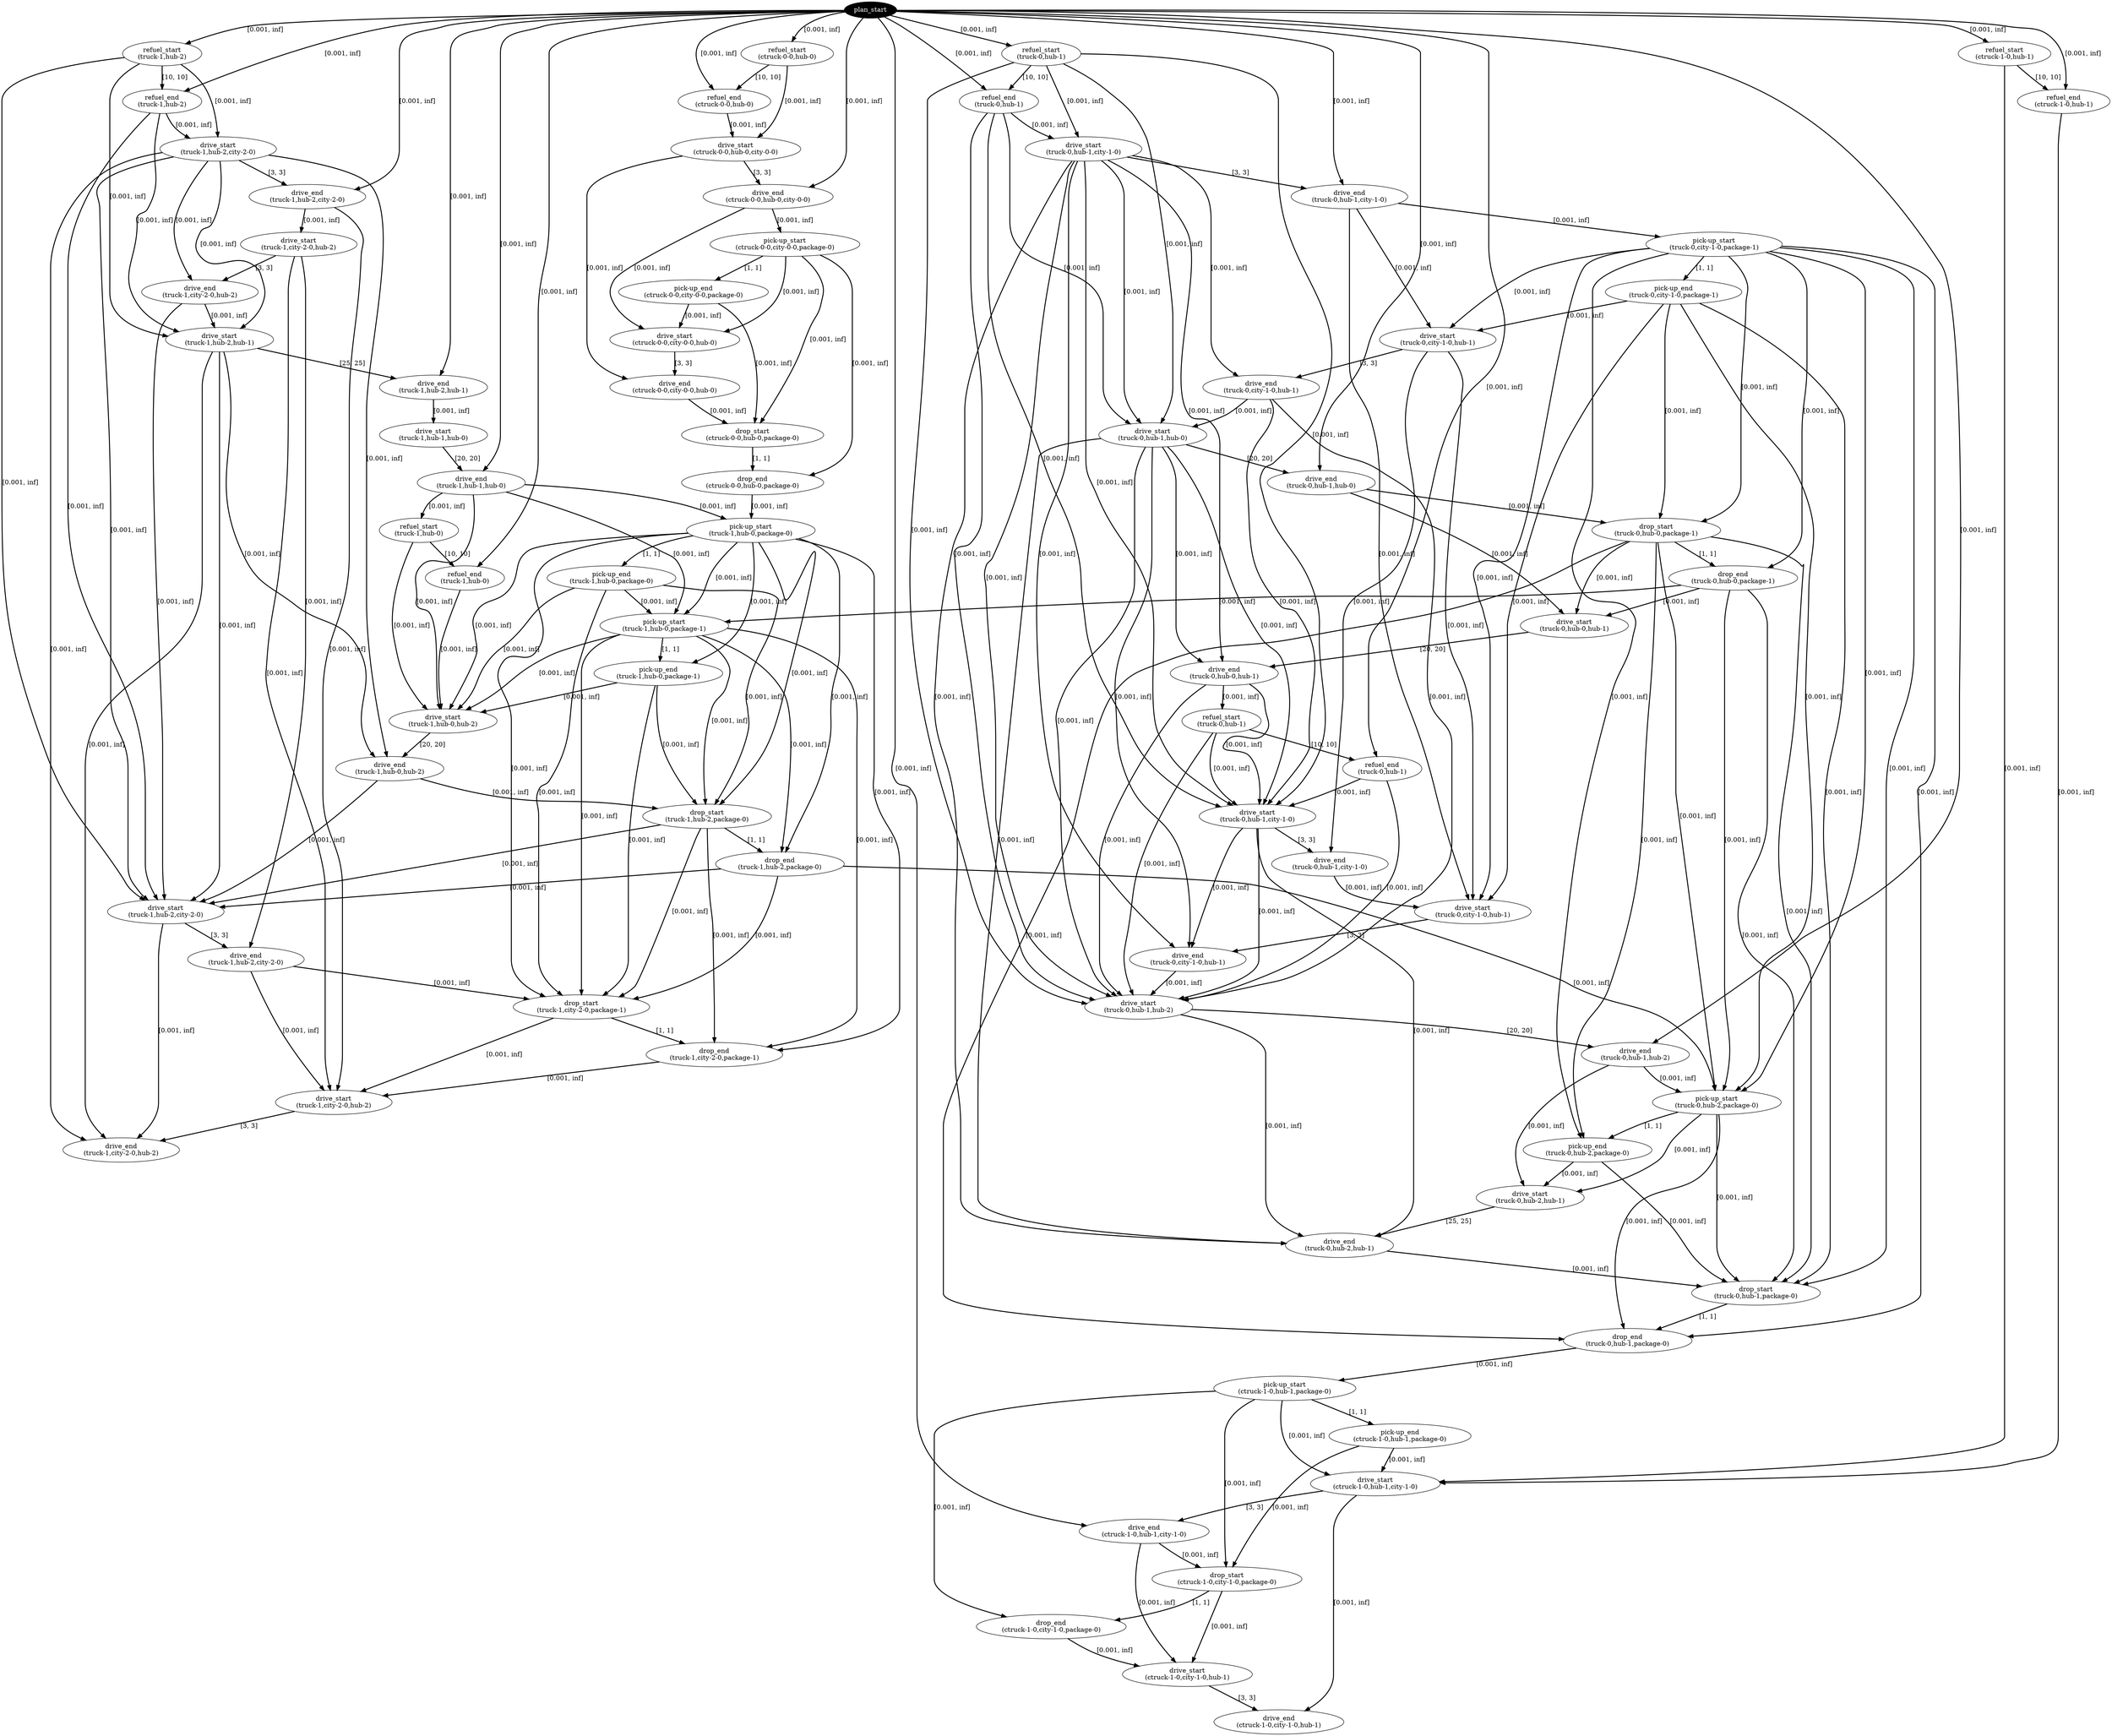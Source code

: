 digraph plan {
0[ label="plan_start",style=filled,fillcolor=black,fontcolor=white];
1[ label="refuel_start
(ctruck-0-0,hub-0)"];
2[ label="refuel_end
(ctruck-0-0,hub-0)"];
3[ label="refuel_start
(truck-0,hub-1)"];
4[ label="refuel_end
(truck-0,hub-1)"];
5[ label="refuel_start
(truck-1,hub-2)"];
6[ label="refuel_end
(truck-1,hub-2)"];
7[ label="refuel_start
(ctruck-1-0,hub-1)"];
8[ label="refuel_end
(ctruck-1-0,hub-1)"];
9[ label="drive_start
(ctruck-0-0,hub-0,city-0-0)"];
10[ label="drive_end
(ctruck-0-0,hub-0,city-0-0)"];
11[ label="drive_start
(truck-0,hub-1,city-1-0)"];
12[ label="drive_end
(truck-0,hub-1,city-1-0)"];
13[ label="drive_start
(truck-1,hub-2,city-2-0)"];
14[ label="drive_end
(truck-1,hub-2,city-2-0)"];
15[ label="pick-up_start
(ctruck-0-0,city-0-0,package-0)"];
16[ label="pick-up_end
(ctruck-0-0,city-0-0,package-0)"];
17[ label="pick-up_start
(truck-0,city-1-0,package-1)"];
18[ label="pick-up_end
(truck-0,city-1-0,package-1)"];
19[ label="drive_start
(truck-1,city-2-0,hub-2)"];
20[ label="drive_end
(truck-1,city-2-0,hub-2)"];
21[ label="drive_start
(ctruck-0-0,city-0-0,hub-0)"];
22[ label="drive_end
(ctruck-0-0,city-0-0,hub-0)"];
23[ label="drive_start
(truck-0,city-1-0,hub-1)"];
24[ label="drive_end
(truck-0,city-1-0,hub-1)"];
25[ label="drive_start
(truck-1,hub-2,hub-1)"];
26[ label="drive_end
(truck-1,hub-2,hub-1)"];
27[ label="drop_start
(ctruck-0-0,hub-0,package-0)"];
28[ label="drop_end
(ctruck-0-0,hub-0,package-0)"];
29[ label="drive_start
(truck-0,hub-1,hub-0)"];
30[ label="drive_end
(truck-0,hub-1,hub-0)"];
31[ label="drop_start
(truck-0,hub-0,package-1)"];
32[ label="drop_end
(truck-0,hub-0,package-1)"];
33[ label="drive_start
(truck-0,hub-0,hub-1)"];
34[ label="drive_end
(truck-0,hub-0,hub-1)"];
35[ label="drive_start
(truck-1,hub-1,hub-0)"];
36[ label="drive_end
(truck-1,hub-1,hub-0)"];
37[ label="refuel_start
(truck-0,hub-1)"];
38[ label="refuel_end
(truck-0,hub-1)"];
39[ label="refuel_start
(truck-1,hub-0)"];
40[ label="refuel_end
(truck-1,hub-0)"];
41[ label="pick-up_start
(truck-1,hub-0,package-0)"];
42[ label="pick-up_end
(truck-1,hub-0,package-0)"];
43[ label="pick-up_start
(truck-1,hub-0,package-1)"];
44[ label="pick-up_end
(truck-1,hub-0,package-1)"];
45[ label="drive_start
(truck-0,hub-1,city-1-0)"];
46[ label="drive_end
(truck-0,hub-1,city-1-0)"];
47[ label="drive_start
(truck-1,hub-0,hub-2)"];
48[ label="drive_end
(truck-1,hub-0,hub-2)"];
49[ label="drive_start
(truck-0,city-1-0,hub-1)"];
50[ label="drive_end
(truck-0,city-1-0,hub-1)"];
51[ label="drive_start
(truck-0,hub-1,hub-2)"];
52[ label="drive_end
(truck-0,hub-1,hub-2)"];
53[ label="drop_start
(truck-1,hub-2,package-0)"];
54[ label="drop_end
(truck-1,hub-2,package-0)"];
55[ label="drive_start
(truck-1,hub-2,city-2-0)"];
56[ label="drive_end
(truck-1,hub-2,city-2-0)"];
57[ label="pick-up_start
(truck-0,hub-2,package-0)"];
58[ label="pick-up_end
(truck-0,hub-2,package-0)"];
59[ label="drop_start
(truck-1,city-2-0,package-1)"];
60[ label="drop_end
(truck-1,city-2-0,package-1)"];
61[ label="drive_start
(truck-0,hub-2,hub-1)"];
62[ label="drive_end
(truck-0,hub-2,hub-1)"];
63[ label="drive_start
(truck-1,city-2-0,hub-2)"];
64[ label="drive_end
(truck-1,city-2-0,hub-2)"];
65[ label="drop_start
(truck-0,hub-1,package-0)"];
66[ label="drop_end
(truck-0,hub-1,package-0)"];
67[ label="pick-up_start
(ctruck-1-0,hub-1,package-0)"];
68[ label="pick-up_end
(ctruck-1-0,hub-1,package-0)"];
69[ label="drive_start
(ctruck-1-0,hub-1,city-1-0)"];
70[ label="drive_end
(ctruck-1-0,hub-1,city-1-0)"];
71[ label="drop_start
(ctruck-1-0,city-1-0,package-0)"];
72[ label="drop_end
(ctruck-1-0,city-1-0,package-0)"];
73[ label="drive_start
(ctruck-1-0,city-1-0,hub-1)"];
74[ label="drive_end
(ctruck-1-0,city-1-0,hub-1)"];
"0" -> "1" [ label="[0.001, inf]" , penwidth=2, color="black"]
"0" -> "3" [ label="[0.001, inf]" , penwidth=2, color="black"]
"0" -> "5" [ label="[0.001, inf]" , penwidth=2, color="black"]
"0" -> "7" [ label="[0.001, inf]" , penwidth=2, color="black"]
"1" -> "2" [ label="[10, 10]" , penwidth=2, color="black"]
"0" -> "2" [ label="[0.001, inf]" , penwidth=2, color="black"]
"3" -> "4" [ label="[10, 10]" , penwidth=2, color="black"]
"0" -> "4" [ label="[0.001, inf]" , penwidth=2, color="black"]
"5" -> "6" [ label="[10, 10]" , penwidth=2, color="black"]
"0" -> "6" [ label="[0.001, inf]" , penwidth=2, color="black"]
"7" -> "8" [ label="[10, 10]" , penwidth=2, color="black"]
"0" -> "8" [ label="[0.001, inf]" , penwidth=2, color="black"]
"2" -> "9" [ label="[0.001, inf]" , penwidth=2, color="black"]
"1" -> "9" [ label="[0.001, inf]" , penwidth=2, color="black"]
"4" -> "11" [ label="[0.001, inf]" , penwidth=2, color="black"]
"3" -> "11" [ label="[0.001, inf]" , penwidth=2, color="black"]
"6" -> "13" [ label="[0.001, inf]" , penwidth=2, color="black"]
"5" -> "13" [ label="[0.001, inf]" , penwidth=2, color="black"]
"9" -> "10" [ label="[3, 3]" , penwidth=2, color="black"]
"0" -> "10" [ label="[0.001, inf]" , penwidth=2, color="black"]
"11" -> "12" [ label="[3, 3]" , penwidth=2, color="black"]
"0" -> "12" [ label="[0.001, inf]" , penwidth=2, color="black"]
"13" -> "14" [ label="[3, 3]" , penwidth=2, color="black"]
"0" -> "14" [ label="[0.001, inf]" , penwidth=2, color="black"]
"10" -> "15" [ label="[0.001, inf]" , penwidth=2, color="black"]
"12" -> "17" [ label="[0.001, inf]" , penwidth=2, color="black"]
"14" -> "19" [ label="[0.001, inf]" , penwidth=2, color="black"]
"15" -> "16" [ label="[1, 1]" , penwidth=2, color="black"]
"17" -> "18" [ label="[1, 1]" , penwidth=2, color="black"]
"10" -> "21" [ label="[0.001, inf]" , penwidth=2, color="black"]
"16" -> "21" [ label="[0.001, inf]" , penwidth=2, color="black"]
"15" -> "21" [ label="[0.001, inf]" , penwidth=2, color="black"]
"12" -> "23" [ label="[0.001, inf]" , penwidth=2, color="black"]
"18" -> "23" [ label="[0.001, inf]" , penwidth=2, color="black"]
"17" -> "23" [ label="[0.001, inf]" , penwidth=2, color="black"]
"19" -> "20" [ label="[3, 3]" , penwidth=2, color="black"]
"13" -> "20" [ label="[0.001, inf]" , penwidth=2, color="black"]
"20" -> "25" [ label="[0.001, inf]" , penwidth=2, color="black"]
"13" -> "25" [ label="[0.001, inf]" , penwidth=2, color="black"]
"6" -> "25" [ label="[0.001, inf]" , penwidth=2, color="black"]
"5" -> "25" [ label="[0.001, inf]" , penwidth=2, color="black"]
"21" -> "22" [ label="[3, 3]" , penwidth=2, color="black"]
"9" -> "22" [ label="[0.001, inf]" , penwidth=2, color="black"]
"23" -> "24" [ label="[3, 3]" , penwidth=2, color="black"]
"11" -> "24" [ label="[0.001, inf]" , penwidth=2, color="black"]
"22" -> "27" [ label="[0.001, inf]" , penwidth=2, color="black"]
"16" -> "27" [ label="[0.001, inf]" , penwidth=2, color="black"]
"15" -> "27" [ label="[0.001, inf]" , penwidth=2, color="black"]
"24" -> "29" [ label="[0.001, inf]" , penwidth=2, color="black"]
"11" -> "29" [ label="[0.001, inf]" , penwidth=2, color="black"]
"4" -> "29" [ label="[0.001, inf]" , penwidth=2, color="black"]
"3" -> "29" [ label="[0.001, inf]" , penwidth=2, color="black"]
"27" -> "28" [ label="[1, 1]" , penwidth=2, color="black"]
"15" -> "28" [ label="[0.001, inf]" , penwidth=2, color="black"]
"29" -> "30" [ label="[20, 20]" , penwidth=2, color="black"]
"0" -> "30" [ label="[0.001, inf]" , penwidth=2, color="black"]
"30" -> "31" [ label="[0.001, inf]" , penwidth=2, color="black"]
"18" -> "31" [ label="[0.001, inf]" , penwidth=2, color="black"]
"17" -> "31" [ label="[0.001, inf]" , penwidth=2, color="black"]
"31" -> "32" [ label="[1, 1]" , penwidth=2, color="black"]
"17" -> "32" [ label="[0.001, inf]" , penwidth=2, color="black"]
"30" -> "33" [ label="[0.001, inf]" , penwidth=2, color="black"]
"32" -> "33" [ label="[0.001, inf]" , penwidth=2, color="black"]
"31" -> "33" [ label="[0.001, inf]" , penwidth=2, color="black"]
"25" -> "26" [ label="[25, 25]" , penwidth=2, color="black"]
"0" -> "26" [ label="[0.001, inf]" , penwidth=2, color="black"]
"26" -> "35" [ label="[0.001, inf]" , penwidth=2, color="black"]
"33" -> "34" [ label="[20, 20]" , penwidth=2, color="black"]
"29" -> "34" [ label="[0.001, inf]" , penwidth=2, color="black"]
"11" -> "34" [ label="[0.001, inf]" , penwidth=2, color="black"]
"34" -> "37" [ label="[0.001, inf]" , penwidth=2, color="black"]
"35" -> "36" [ label="[20, 20]" , penwidth=2, color="black"]
"0" -> "36" [ label="[0.001, inf]" , penwidth=2, color="black"]
"36" -> "39" [ label="[0.001, inf]" , penwidth=2, color="black"]
"36" -> "41" [ label="[0.001, inf]" , penwidth=2, color="black"]
"28" -> "41" [ label="[0.001, inf]" , penwidth=2, color="black"]
"41" -> "42" [ label="[1, 1]" , penwidth=2, color="black"]
"36" -> "43" [ label="[0.001, inf]" , penwidth=2, color="black"]
"32" -> "43" [ label="[0.001, inf]" , penwidth=2, color="black"]
"42" -> "43" [ label="[0.001, inf]" , penwidth=2, color="black"]
"41" -> "43" [ label="[0.001, inf]" , penwidth=2, color="black"]
"43" -> "44" [ label="[1, 1]" , penwidth=2, color="black"]
"41" -> "44" [ label="[0.001, inf]" , penwidth=2, color="black"]
"37" -> "38" [ label="[10, 10]" , penwidth=2, color="black"]
"0" -> "38" [ label="[0.001, inf]" , penwidth=2, color="black"]
"34" -> "45" [ label="[0.001, inf]" , penwidth=2, color="black"]
"38" -> "45" [ label="[0.001, inf]" , penwidth=2, color="black"]
"37" -> "45" [ label="[0.001, inf]" , penwidth=2, color="black"]
"29" -> "45" [ label="[0.001, inf]" , penwidth=2, color="black"]
"24" -> "45" [ label="[0.001, inf]" , penwidth=2, color="black"]
"11" -> "45" [ label="[0.001, inf]" , penwidth=2, color="black"]
"4" -> "45" [ label="[0.001, inf]" , penwidth=2, color="black"]
"3" -> "45" [ label="[0.001, inf]" , penwidth=2, color="black"]
"39" -> "40" [ label="[10, 10]" , penwidth=2, color="black"]
"0" -> "40" [ label="[0.001, inf]" , penwidth=2, color="black"]
"45" -> "46" [ label="[3, 3]" , penwidth=2, color="black"]
"23" -> "46" [ label="[0.001, inf]" , penwidth=2, color="black"]
"36" -> "47" [ label="[0.001, inf]" , penwidth=2, color="black"]
"40" -> "47" [ label="[0.001, inf]" , penwidth=2, color="black"]
"44" -> "47" [ label="[0.001, inf]" , penwidth=2, color="black"]
"43" -> "47" [ label="[0.001, inf]" , penwidth=2, color="black"]
"42" -> "47" [ label="[0.001, inf]" , penwidth=2, color="black"]
"41" -> "47" [ label="[0.001, inf]" , penwidth=2, color="black"]
"39" -> "47" [ label="[0.001, inf]" , penwidth=2, color="black"]
"46" -> "49" [ label="[0.001, inf]" , penwidth=2, color="black"]
"23" -> "49" [ label="[0.001, inf]" , penwidth=2, color="black"]
"18" -> "49" [ label="[0.001, inf]" , penwidth=2, color="black"]
"17" -> "49" [ label="[0.001, inf]" , penwidth=2, color="black"]
"12" -> "49" [ label="[0.001, inf]" , penwidth=2, color="black"]
"49" -> "50" [ label="[3, 3]" , penwidth=2, color="black"]
"45" -> "50" [ label="[0.001, inf]" , penwidth=2, color="black"]
"29" -> "50" [ label="[0.001, inf]" , penwidth=2, color="black"]
"11" -> "50" [ label="[0.001, inf]" , penwidth=2, color="black"]
"50" -> "51" [ label="[0.001, inf]" , penwidth=2, color="black"]
"45" -> "51" [ label="[0.001, inf]" , penwidth=2, color="black"]
"38" -> "51" [ label="[0.001, inf]" , penwidth=2, color="black"]
"37" -> "51" [ label="[0.001, inf]" , penwidth=2, color="black"]
"34" -> "51" [ label="[0.001, inf]" , penwidth=2, color="black"]
"29" -> "51" [ label="[0.001, inf]" , penwidth=2, color="black"]
"24" -> "51" [ label="[0.001, inf]" , penwidth=2, color="black"]
"11" -> "51" [ label="[0.001, inf]" , penwidth=2, color="black"]
"4" -> "51" [ label="[0.001, inf]" , penwidth=2, color="black"]
"3" -> "51" [ label="[0.001, inf]" , penwidth=2, color="black"]
"47" -> "48" [ label="[20, 20]" , penwidth=2, color="black"]
"25" -> "48" [ label="[0.001, inf]" , penwidth=2, color="black"]
"13" -> "48" [ label="[0.001, inf]" , penwidth=2, color="black"]
"48" -> "53" [ label="[0.001, inf]" , penwidth=2, color="black"]
"42" -> "53" [ label="[0.001, inf]" , penwidth=2, color="black"]
"44" -> "53" [ label="[0.001, inf]" , penwidth=2, color="black"]
"43" -> "53" [ label="[0.001, inf]" , penwidth=2, color="black"]
"41" -> "53" [ label="[0.001, inf]" , penwidth=2, color="black"]
"53" -> "54" [ label="[1, 1]" , penwidth=2, color="black"]
"43" -> "54" [ label="[0.001, inf]" , penwidth=2, color="black"]
"41" -> "54" [ label="[0.001, inf]" , penwidth=2, color="black"]
"48" -> "55" [ label="[0.001, inf]" , penwidth=2, color="black"]
"54" -> "55" [ label="[0.001, inf]" , penwidth=2, color="black"]
"53" -> "55" [ label="[0.001, inf]" , penwidth=2, color="black"]
"25" -> "55" [ label="[0.001, inf]" , penwidth=2, color="black"]
"20" -> "55" [ label="[0.001, inf]" , penwidth=2, color="black"]
"13" -> "55" [ label="[0.001, inf]" , penwidth=2, color="black"]
"6" -> "55" [ label="[0.001, inf]" , penwidth=2, color="black"]
"5" -> "55" [ label="[0.001, inf]" , penwidth=2, color="black"]
"51" -> "52" [ label="[20, 20]" , penwidth=2, color="black"]
"0" -> "52" [ label="[0.001, inf]" , penwidth=2, color="black"]
"52" -> "57" [ label="[0.001, inf]" , penwidth=2, color="black"]
"54" -> "57" [ label="[0.001, inf]" , penwidth=2, color="black"]
"32" -> "57" [ label="[0.001, inf]" , penwidth=2, color="black"]
"31" -> "57" [ label="[0.001, inf]" , penwidth=2, color="black"]
"18" -> "57" [ label="[0.001, inf]" , penwidth=2, color="black"]
"17" -> "57" [ label="[0.001, inf]" , penwidth=2, color="black"]
"55" -> "56" [ label="[3, 3]" , penwidth=2, color="black"]
"19" -> "56" [ label="[0.001, inf]" , penwidth=2, color="black"]
"56" -> "59" [ label="[0.001, inf]" , penwidth=2, color="black"]
"44" -> "59" [ label="[0.001, inf]" , penwidth=2, color="black"]
"54" -> "59" [ label="[0.001, inf]" , penwidth=2, color="black"]
"53" -> "59" [ label="[0.001, inf]" , penwidth=2, color="black"]
"43" -> "59" [ label="[0.001, inf]" , penwidth=2, color="black"]
"42" -> "59" [ label="[0.001, inf]" , penwidth=2, color="black"]
"41" -> "59" [ label="[0.001, inf]" , penwidth=2, color="black"]
"57" -> "58" [ label="[1, 1]" , penwidth=2, color="black"]
"31" -> "58" [ label="[0.001, inf]" , penwidth=2, color="black"]
"17" -> "58" [ label="[0.001, inf]" , penwidth=2, color="black"]
"52" -> "61" [ label="[0.001, inf]" , penwidth=2, color="black"]
"58" -> "61" [ label="[0.001, inf]" , penwidth=2, color="black"]
"57" -> "61" [ label="[0.001, inf]" , penwidth=2, color="black"]
"59" -> "60" [ label="[1, 1]" , penwidth=2, color="black"]
"53" -> "60" [ label="[0.001, inf]" , penwidth=2, color="black"]
"43" -> "60" [ label="[0.001, inf]" , penwidth=2, color="black"]
"41" -> "60" [ label="[0.001, inf]" , penwidth=2, color="black"]
"56" -> "63" [ label="[0.001, inf]" , penwidth=2, color="black"]
"60" -> "63" [ label="[0.001, inf]" , penwidth=2, color="black"]
"59" -> "63" [ label="[0.001, inf]" , penwidth=2, color="black"]
"19" -> "63" [ label="[0.001, inf]" , penwidth=2, color="black"]
"14" -> "63" [ label="[0.001, inf]" , penwidth=2, color="black"]
"63" -> "64" [ label="[3, 3]" , penwidth=2, color="black"]
"55" -> "64" [ label="[0.001, inf]" , penwidth=2, color="black"]
"25" -> "64" [ label="[0.001, inf]" , penwidth=2, color="black"]
"13" -> "64" [ label="[0.001, inf]" , penwidth=2, color="black"]
"61" -> "62" [ label="[25, 25]" , penwidth=2, color="black"]
"51" -> "62" [ label="[0.001, inf]" , penwidth=2, color="black"]
"45" -> "62" [ label="[0.001, inf]" , penwidth=2, color="black"]
"29" -> "62" [ label="[0.001, inf]" , penwidth=2, color="black"]
"11" -> "62" [ label="[0.001, inf]" , penwidth=2, color="black"]
"62" -> "65" [ label="[0.001, inf]" , penwidth=2, color="black"]
"58" -> "65" [ label="[0.001, inf]" , penwidth=2, color="black"]
"57" -> "65" [ label="[0.001, inf]" , penwidth=2, color="black"]
"32" -> "65" [ label="[0.001, inf]" , penwidth=2, color="black"]
"31" -> "65" [ label="[0.001, inf]" , penwidth=2, color="black"]
"18" -> "65" [ label="[0.001, inf]" , penwidth=2, color="black"]
"17" -> "65" [ label="[0.001, inf]" , penwidth=2, color="black"]
"65" -> "66" [ label="[1, 1]" , penwidth=2, color="black"]
"57" -> "66" [ label="[0.001, inf]" , penwidth=2, color="black"]
"31" -> "66" [ label="[0.001, inf]" , penwidth=2, color="black"]
"17" -> "66" [ label="[0.001, inf]" , penwidth=2, color="black"]
"66" -> "67" [ label="[0.001, inf]" , penwidth=2, color="black"]
"67" -> "68" [ label="[1, 1]" , penwidth=2, color="black"]
"68" -> "69" [ label="[0.001, inf]" , penwidth=2, color="black"]
"67" -> "69" [ label="[0.001, inf]" , penwidth=2, color="black"]
"8" -> "69" [ label="[0.001, inf]" , penwidth=2, color="black"]
"7" -> "69" [ label="[0.001, inf]" , penwidth=2, color="black"]
"69" -> "70" [ label="[3, 3]" , penwidth=2, color="black"]
"0" -> "70" [ label="[0.001, inf]" , penwidth=2, color="black"]
"70" -> "71" [ label="[0.001, inf]" , penwidth=2, color="black"]
"68" -> "71" [ label="[0.001, inf]" , penwidth=2, color="black"]
"67" -> "71" [ label="[0.001, inf]" , penwidth=2, color="black"]
"71" -> "72" [ label="[1, 1]" , penwidth=2, color="black"]
"67" -> "72" [ label="[0.001, inf]" , penwidth=2, color="black"]
"70" -> "73" [ label="[0.001, inf]" , penwidth=2, color="black"]
"72" -> "73" [ label="[0.001, inf]" , penwidth=2, color="black"]
"71" -> "73" [ label="[0.001, inf]" , penwidth=2, color="black"]
"73" -> "74" [ label="[3, 3]" , penwidth=2, color="black"]
"69" -> "74" [ label="[0.001, inf]" , penwidth=2, color="black"]
}
